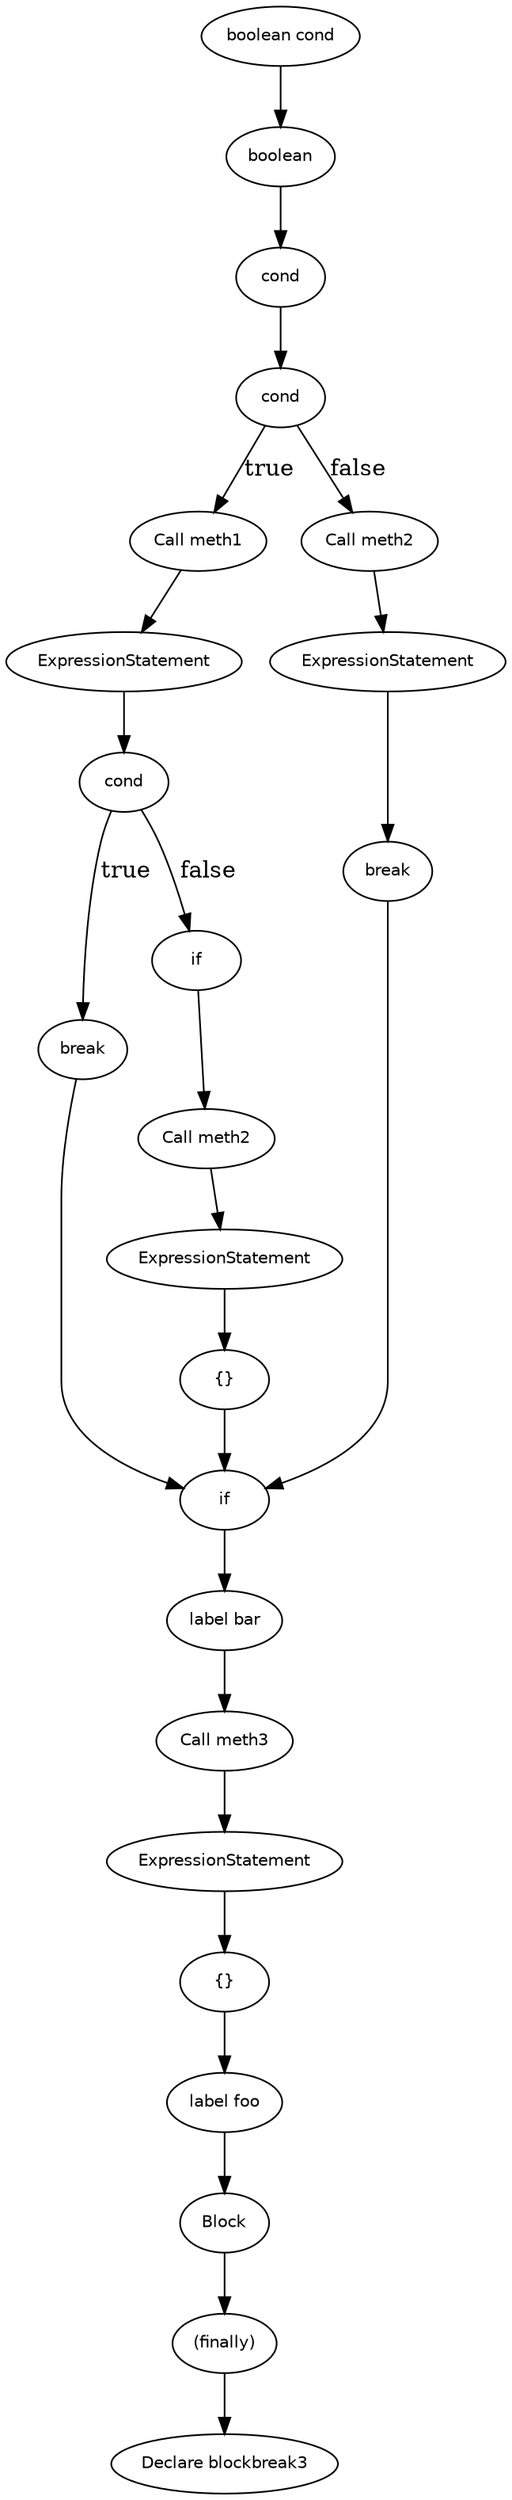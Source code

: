 digraph blockbreak3 {
  32 [
    label = Block,
    fontname = Helvetica,
    fontsize = 10
  ];
  30 [
    label = "Call meth3",
    fontname = Helvetica,
    fontsize = 10
  ];
  18 [
    label = break,
    fontname = Helvetica,
    fontsize = 10
  ];
  17 [
    label = cond,
    fontname = Helvetica,
    fontsize = 10
  ];
  16 [
    label = if,
    fontname = Helvetica,
    fontsize = 10
  ];
  14 [
    label = "Call meth1",
    fontname = Helvetica,
    fontsize = 10
  ];
  13 [
    label = ExpressionStatement,
    fontname = Helvetica,
    fontsize = 10
  ];
  12 [
    label = "{}",
    fontname = Helvetica,
    fontsize = 10
  ];
  11 [
    label = cond,
    fontname = Helvetica,
    fontsize = 10
  ];
  10 [
    label = if,
    fontname = Helvetica,
    fontsize = 10
  ];
  8 [
    label = "label bar",
    fontname = Helvetica,
    fontsize = 10
  ];
  29 [
    label = ExpressionStatement,
    fontname = Helvetica,
    fontsize = 10
  ];
  7 [
    label = "{}",
    fontname = Helvetica,
    fontsize = 10
  ];
  27 [
    label = break,
    fontname = Helvetica,
    fontsize = 10
  ];
  5 [
    label = "label foo",
    fontname = Helvetica,
    fontsize = 10
  ];
  25 [
    label = "Call meth2",
    fontname = Helvetica,
    fontsize = 10
  ];
  4 [
    label = cond,
    fontname = Helvetica,
    fontsize = 10
  ];
  24 [
    label = ExpressionStatement,
    fontname = Helvetica,
    fontsize = 10
  ];
  3 [
    label = boolean,
    fontname = Helvetica,
    fontsize = 10
  ];
  2 [
    label = "boolean cond",
    fontname = Helvetica,
    fontsize = 10
  ];
  1 [
    label = "(finally)",
    fontname = Helvetica,
    fontsize = 10
  ];
  21 [
    label = "Call meth2",
    fontname = Helvetica,
    fontsize = 10
  ];
  0 [
    label = "Declare blockbreak3",
    fontname = Helvetica,
    fontsize = 10
  ];
  20 [
    label = ExpressionStatement,
    fontname = Helvetica,
    fontsize = 10
  ];
  16 -> 21 [
    label = ""
  ];
  7 -> 5 [
    label = ""
  ];
  17 -> 16 [
    label = false
  ];
  11 -> 25 [
    label = false
  ];
  4 -> 11 [
    label = ""
  ];
  3 -> 4 [
    label = ""
  ];
  24 -> 27 [
    label = ""
  ];
  12 -> 10 [
    label = ""
  ];
  1 -> 0 [
    label = ""
  ];
  18 -> 10 [
    label = ""
  ];
  20 -> 12 [
    label = ""
  ];
  17 -> 18 [
    label = true
  ];
  25 -> 24 [
    label = ""
  ];
  13 -> 17 [
    label = ""
  ];
  29 -> 7 [
    label = ""
  ];
  14 -> 13 [
    label = ""
  ];
  30 -> 29 [
    label = ""
  ];
  27 -> 10 [
    label = ""
  ];
  11 -> 14 [
    label = true
  ];
  8 -> 30 [
    label = ""
  ];
  10 -> 8 [
    label = ""
  ];
  2 -> 3 [
    label = ""
  ];
  32 -> 1 [
    label = ""
  ];
  21 -> 20 [
    label = ""
  ];
  5 -> 32 [
    label = ""
  ];
}
